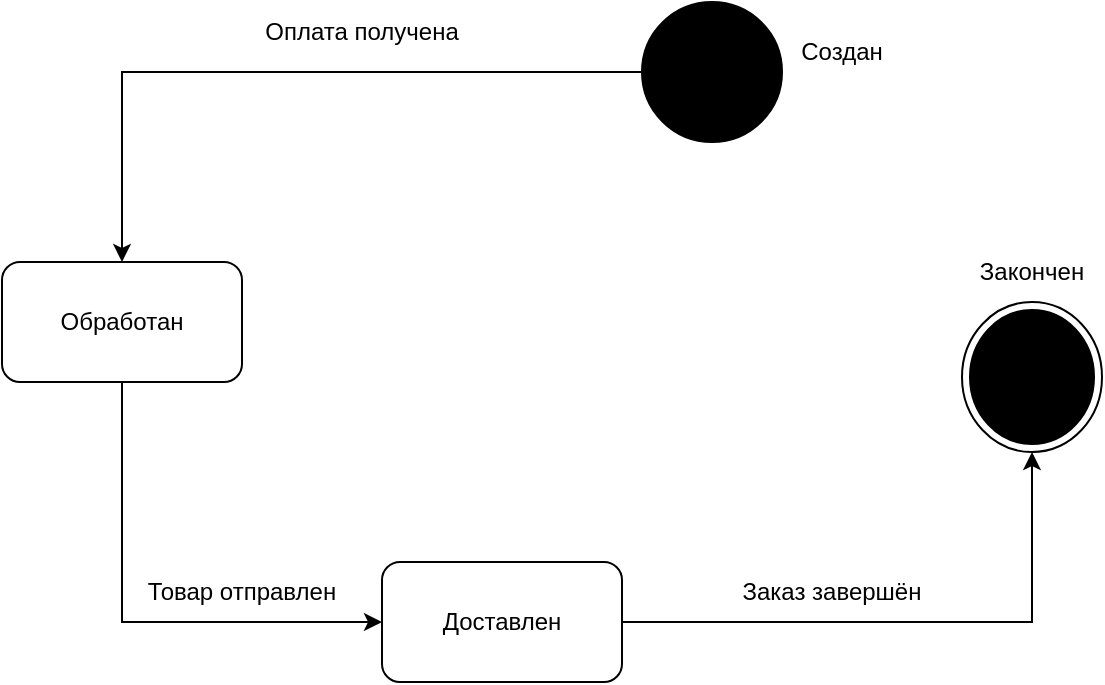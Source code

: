 <mxfile version="26.1.1">
  <diagram name="Страница — 1" id="2WxskBHPB3Cj3flR2TIk">
    <mxGraphModel dx="1877" dy="589" grid="1" gridSize="10" guides="1" tooltips="1" connect="1" arrows="1" fold="1" page="1" pageScale="1" pageWidth="827" pageHeight="1169" math="0" shadow="0">
      <root>
        <mxCell id="0" />
        <mxCell id="1" parent="0" />
        <mxCell id="HBx5FrD1iVPAL-3G6syV-33" style="edgeStyle=orthogonalEdgeStyle;rounded=0;orthogonalLoop=1;jettySize=auto;html=1;entryX=0.5;entryY=1;entryDx=0;entryDy=0;" edge="1" parent="1" source="HBx5FrD1iVPAL-3G6syV-3" target="HBx5FrD1iVPAL-3G6syV-30">
          <mxGeometry relative="1" as="geometry" />
        </mxCell>
        <mxCell id="HBx5FrD1iVPAL-3G6syV-3" value="Доставлен" style="rounded=1;whiteSpace=wrap;html=1;" vertex="1" parent="1">
          <mxGeometry x="180" y="290" width="120" height="60" as="geometry" />
        </mxCell>
        <mxCell id="HBx5FrD1iVPAL-3G6syV-16" style="edgeStyle=orthogonalEdgeStyle;rounded=0;orthogonalLoop=1;jettySize=auto;html=1;entryX=0;entryY=0.5;entryDx=0;entryDy=0;" edge="1" parent="1" source="HBx5FrD1iVPAL-3G6syV-9" target="HBx5FrD1iVPAL-3G6syV-3">
          <mxGeometry relative="1" as="geometry">
            <Array as="points">
              <mxPoint x="180" y="320" />
            </Array>
          </mxGeometry>
        </mxCell>
        <mxCell id="HBx5FrD1iVPAL-3G6syV-9" value="Обработан" style="rounded=1;whiteSpace=wrap;html=1;" vertex="1" parent="1">
          <mxGeometry x="-10" y="140" width="120" height="60" as="geometry" />
        </mxCell>
        <mxCell id="HBx5FrD1iVPAL-3G6syV-18" value="Оплата получена" style="text;html=1;align=center;verticalAlign=middle;whiteSpace=wrap;rounded=0;" vertex="1" parent="1">
          <mxGeometry x="110" y="10" width="120" height="30" as="geometry" />
        </mxCell>
        <mxCell id="HBx5FrD1iVPAL-3G6syV-19" value="Товар отправлен" style="text;html=1;align=center;verticalAlign=middle;whiteSpace=wrap;rounded=0;rotation=0;" vertex="1" parent="1">
          <mxGeometry x="60" y="290" width="100" height="30" as="geometry" />
        </mxCell>
        <mxCell id="HBx5FrD1iVPAL-3G6syV-20" value="Заказ завершён" style="text;html=1;align=center;verticalAlign=middle;whiteSpace=wrap;rounded=0;" vertex="1" parent="1">
          <mxGeometry x="350" y="290" width="110" height="30" as="geometry" />
        </mxCell>
        <mxCell id="HBx5FrD1iVPAL-3G6syV-32" style="edgeStyle=orthogonalEdgeStyle;rounded=0;orthogonalLoop=1;jettySize=auto;html=1;entryX=0.5;entryY=0;entryDx=0;entryDy=0;" edge="1" parent="1" source="HBx5FrD1iVPAL-3G6syV-21" target="HBx5FrD1iVPAL-3G6syV-9">
          <mxGeometry relative="1" as="geometry" />
        </mxCell>
        <mxCell id="HBx5FrD1iVPAL-3G6syV-21" value="&lt;div&gt;&lt;br&gt;&lt;/div&gt;&lt;div&gt;&lt;br&gt;&lt;/div&gt;" style="ellipse;whiteSpace=wrap;html=1;aspect=fixed;fillColor=#000000;strokeColor=#000000;fontColor=#333333;gradientColor=none;" vertex="1" parent="1">
          <mxGeometry x="310" y="10" width="70" height="70" as="geometry" />
        </mxCell>
        <mxCell id="HBx5FrD1iVPAL-3G6syV-30" value="" style="ellipse;html=1;shape=endState;fillColor=#000000;strokeColor=#000000;" vertex="1" parent="1">
          <mxGeometry x="470" y="160" width="70" height="75" as="geometry" />
        </mxCell>
        <mxCell id="HBx5FrD1iVPAL-3G6syV-34" value="Создан" style="text;html=1;align=center;verticalAlign=middle;whiteSpace=wrap;rounded=0;" vertex="1" parent="1">
          <mxGeometry x="380" y="20" width="60" height="30" as="geometry" />
        </mxCell>
        <mxCell id="HBx5FrD1iVPAL-3G6syV-35" value="Закончен" style="text;html=1;align=center;verticalAlign=middle;whiteSpace=wrap;rounded=0;" vertex="1" parent="1">
          <mxGeometry x="475" y="130" width="60" height="30" as="geometry" />
        </mxCell>
      </root>
    </mxGraphModel>
  </diagram>
</mxfile>
